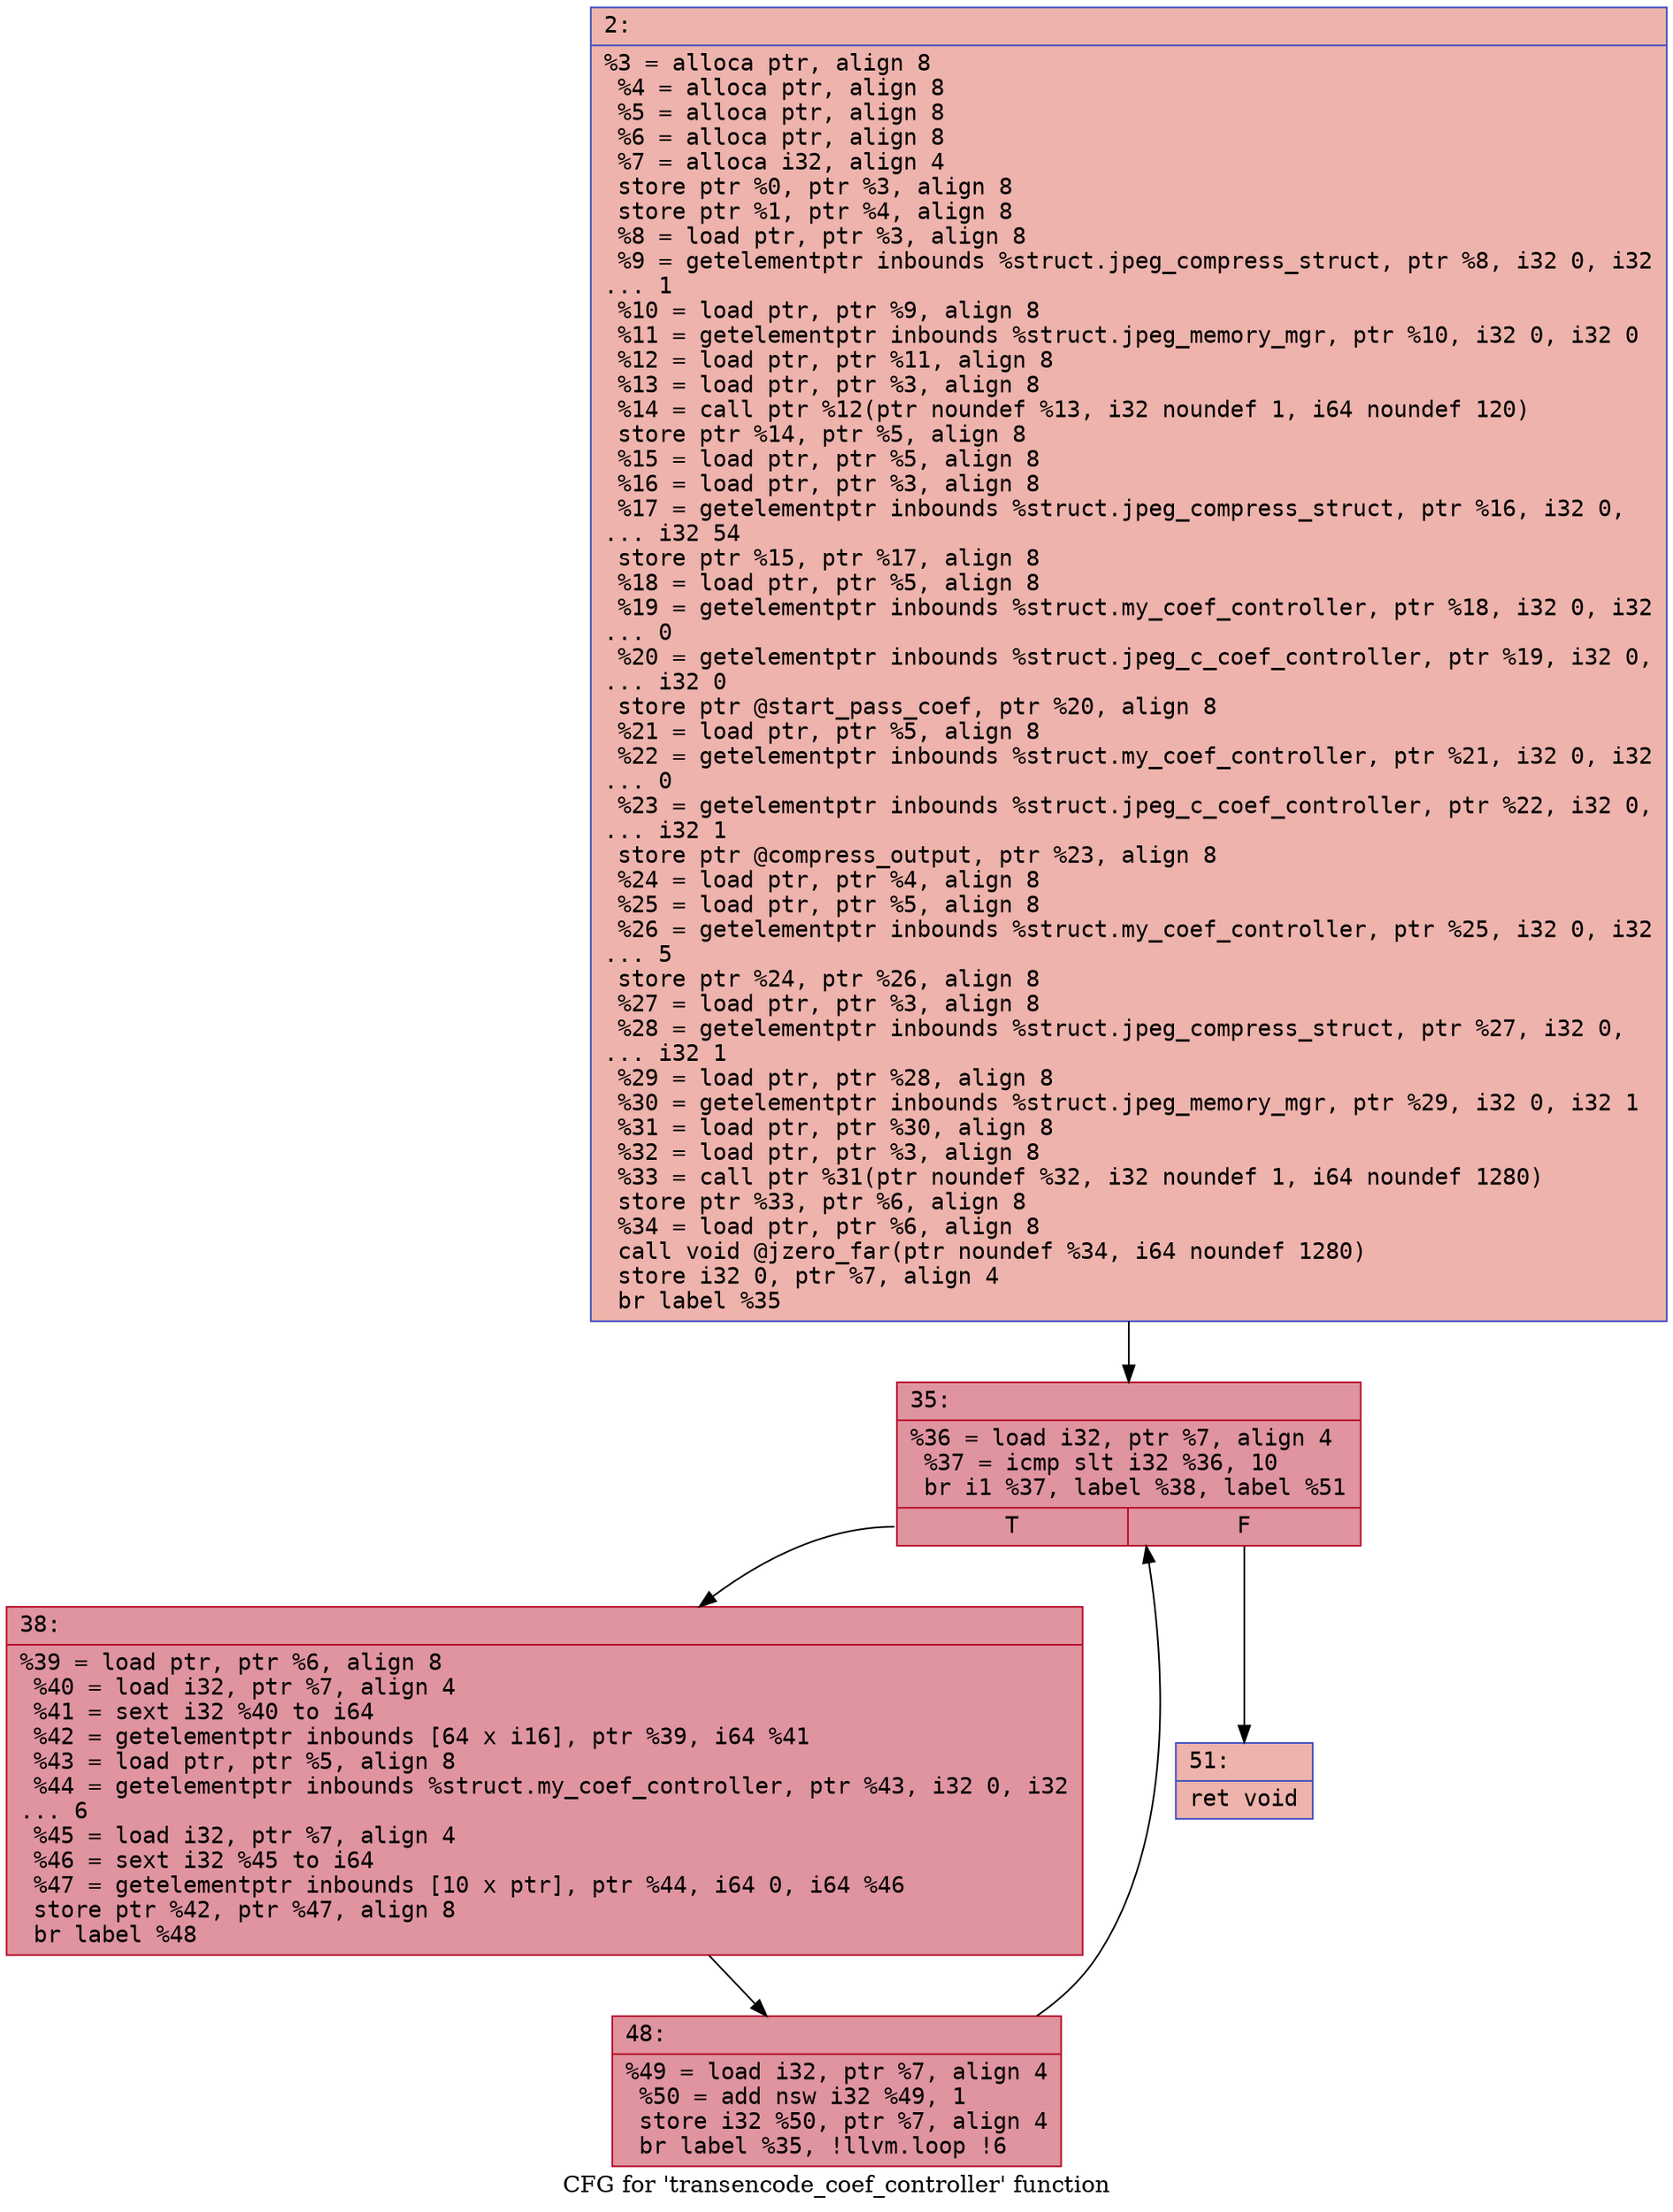 digraph "CFG for 'transencode_coef_controller' function" {
	label="CFG for 'transencode_coef_controller' function";

	Node0x600003596f30 [shape=record,color="#3d50c3ff", style=filled, fillcolor="#d6524470" fontname="Courier",label="{2:\l|  %3 = alloca ptr, align 8\l  %4 = alloca ptr, align 8\l  %5 = alloca ptr, align 8\l  %6 = alloca ptr, align 8\l  %7 = alloca i32, align 4\l  store ptr %0, ptr %3, align 8\l  store ptr %1, ptr %4, align 8\l  %8 = load ptr, ptr %3, align 8\l  %9 = getelementptr inbounds %struct.jpeg_compress_struct, ptr %8, i32 0, i32\l... 1\l  %10 = load ptr, ptr %9, align 8\l  %11 = getelementptr inbounds %struct.jpeg_memory_mgr, ptr %10, i32 0, i32 0\l  %12 = load ptr, ptr %11, align 8\l  %13 = load ptr, ptr %3, align 8\l  %14 = call ptr %12(ptr noundef %13, i32 noundef 1, i64 noundef 120)\l  store ptr %14, ptr %5, align 8\l  %15 = load ptr, ptr %5, align 8\l  %16 = load ptr, ptr %3, align 8\l  %17 = getelementptr inbounds %struct.jpeg_compress_struct, ptr %16, i32 0,\l... i32 54\l  store ptr %15, ptr %17, align 8\l  %18 = load ptr, ptr %5, align 8\l  %19 = getelementptr inbounds %struct.my_coef_controller, ptr %18, i32 0, i32\l... 0\l  %20 = getelementptr inbounds %struct.jpeg_c_coef_controller, ptr %19, i32 0,\l... i32 0\l  store ptr @start_pass_coef, ptr %20, align 8\l  %21 = load ptr, ptr %5, align 8\l  %22 = getelementptr inbounds %struct.my_coef_controller, ptr %21, i32 0, i32\l... 0\l  %23 = getelementptr inbounds %struct.jpeg_c_coef_controller, ptr %22, i32 0,\l... i32 1\l  store ptr @compress_output, ptr %23, align 8\l  %24 = load ptr, ptr %4, align 8\l  %25 = load ptr, ptr %5, align 8\l  %26 = getelementptr inbounds %struct.my_coef_controller, ptr %25, i32 0, i32\l... 5\l  store ptr %24, ptr %26, align 8\l  %27 = load ptr, ptr %3, align 8\l  %28 = getelementptr inbounds %struct.jpeg_compress_struct, ptr %27, i32 0,\l... i32 1\l  %29 = load ptr, ptr %28, align 8\l  %30 = getelementptr inbounds %struct.jpeg_memory_mgr, ptr %29, i32 0, i32 1\l  %31 = load ptr, ptr %30, align 8\l  %32 = load ptr, ptr %3, align 8\l  %33 = call ptr %31(ptr noundef %32, i32 noundef 1, i64 noundef 1280)\l  store ptr %33, ptr %6, align 8\l  %34 = load ptr, ptr %6, align 8\l  call void @jzero_far(ptr noundef %34, i64 noundef 1280)\l  store i32 0, ptr %7, align 4\l  br label %35\l}"];
	Node0x600003596f30 -> Node0x600003596f80[tooltip="2 -> 35\nProbability 100.00%" ];
	Node0x600003596f80 [shape=record,color="#b70d28ff", style=filled, fillcolor="#b70d2870" fontname="Courier",label="{35:\l|  %36 = load i32, ptr %7, align 4\l  %37 = icmp slt i32 %36, 10\l  br i1 %37, label %38, label %51\l|{<s0>T|<s1>F}}"];
	Node0x600003596f80:s0 -> Node0x600003596fd0[tooltip="35 -> 38\nProbability 96.88%" ];
	Node0x600003596f80:s1 -> Node0x600003597070[tooltip="35 -> 51\nProbability 3.12%" ];
	Node0x600003596fd0 [shape=record,color="#b70d28ff", style=filled, fillcolor="#b70d2870" fontname="Courier",label="{38:\l|  %39 = load ptr, ptr %6, align 8\l  %40 = load i32, ptr %7, align 4\l  %41 = sext i32 %40 to i64\l  %42 = getelementptr inbounds [64 x i16], ptr %39, i64 %41\l  %43 = load ptr, ptr %5, align 8\l  %44 = getelementptr inbounds %struct.my_coef_controller, ptr %43, i32 0, i32\l... 6\l  %45 = load i32, ptr %7, align 4\l  %46 = sext i32 %45 to i64\l  %47 = getelementptr inbounds [10 x ptr], ptr %44, i64 0, i64 %46\l  store ptr %42, ptr %47, align 8\l  br label %48\l}"];
	Node0x600003596fd0 -> Node0x600003597020[tooltip="38 -> 48\nProbability 100.00%" ];
	Node0x600003597020 [shape=record,color="#b70d28ff", style=filled, fillcolor="#b70d2870" fontname="Courier",label="{48:\l|  %49 = load i32, ptr %7, align 4\l  %50 = add nsw i32 %49, 1\l  store i32 %50, ptr %7, align 4\l  br label %35, !llvm.loop !6\l}"];
	Node0x600003597020 -> Node0x600003596f80[tooltip="48 -> 35\nProbability 100.00%" ];
	Node0x600003597070 [shape=record,color="#3d50c3ff", style=filled, fillcolor="#d6524470" fontname="Courier",label="{51:\l|  ret void\l}"];
}
